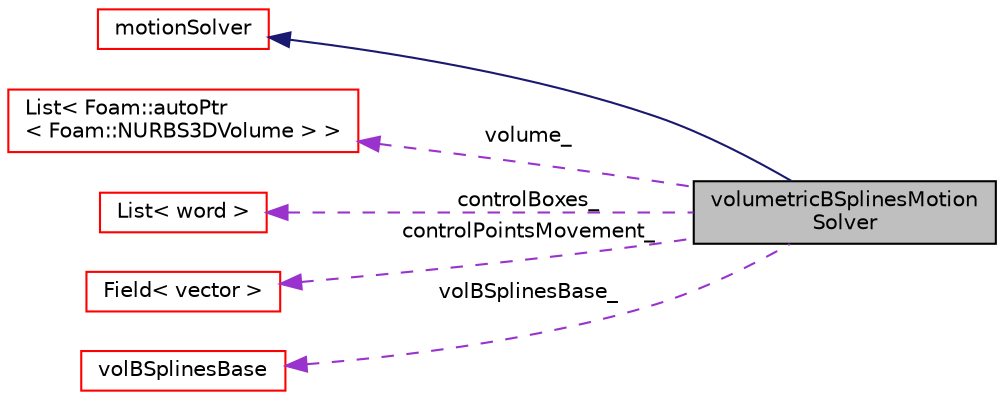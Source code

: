 digraph "volumetricBSplinesMotionSolver"
{
  bgcolor="transparent";
  edge [fontname="Helvetica",fontsize="10",labelfontname="Helvetica",labelfontsize="10"];
  node [fontname="Helvetica",fontsize="10",shape=record];
  rankdir="LR";
  Node1 [label="volumetricBSplinesMotion\lSolver",height=0.2,width=0.4,color="black", fillcolor="grey75", style="filled" fontcolor="black"];
  Node2 -> Node1 [dir="back",color="midnightblue",fontsize="10",style="solid",fontname="Helvetica"];
  Node2 [label="motionSolver",height=0.2,width=0.4,color="red",URL="$classFoam_1_1motionSolver.html",tooltip="Virtual base class for mesh motion solver. "];
  Node3 -> Node1 [dir="back",color="darkorchid3",fontsize="10",style="dashed",label=" volume_" ,fontname="Helvetica"];
  Node3 [label="List\< Foam::autoPtr\l\< Foam::NURBS3DVolume \> \>",height=0.2,width=0.4,color="red",URL="$classFoam_1_1List.html"];
  Node4 -> Node1 [dir="back",color="darkorchid3",fontsize="10",style="dashed",label=" controlBoxes_" ,fontname="Helvetica"];
  Node4 [label="List\< word \>",height=0.2,width=0.4,color="red",URL="$classFoam_1_1List.html"];
  Node5 -> Node1 [dir="back",color="darkorchid3",fontsize="10",style="dashed",label=" controlPointsMovement_" ,fontname="Helvetica"];
  Node5 [label="Field\< vector \>",height=0.2,width=0.4,color="red",URL="$classFoam_1_1Field.html"];
  Node6 -> Node1 [dir="back",color="darkorchid3",fontsize="10",style="dashed",label=" volBSplinesBase_" ,fontname="Helvetica"];
  Node6 [label="volBSplinesBase",height=0.2,width=0.4,color="red",URL="$classFoam_1_1volBSplinesBase.html",tooltip="Class constructing a number of volumetric B-Splines boxes, read from dynamicMeshDict. Useful for various sensitivities and optMeshMovement classes. "];
}
